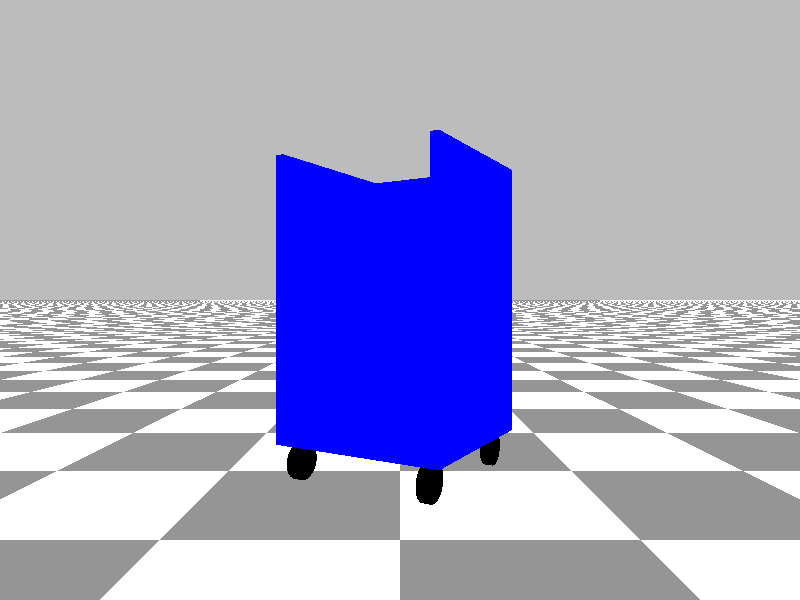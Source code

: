 #version 3.7;

#include "colors.inc"
#include "shapes.inc"

#local debugMode = 1;
#if (debugMode)
    global_settings {
        assumed_gamma 1
        charset utf8
    }
#end

// ----------------------------------------
// MobileOnWheels
// ----------------------------------------
#macro MobileOnWheels(mWidth, height, length, wheelRadius, wheelThickness, sideThickness)
    #local border = 0.1;
    #local halfW = mWidth / 2;
    #local halfL = length / 2;
    #local heightHole1 = height * 0.2;
    #local heightHole2 = height * 0.35;
    #local Wheel = cylinder {
        <0, -wheelThickness/2, 0>,
        <0, wheelThickness/2, 0>,
        wheelRadius
        rotate z * 90
    }

    union {
        object {
            Wheel
            translate <-halfW + border, wheelRadius, -halfL + border>
        }

        object {
            Wheel
            translate <-halfW + border, wheelRadius, halfL - border>
        }

        object {
            Wheel
            translate <halfW - border, wheelRadius, -halfL + border>
        }

        object {
            Wheel
            translate <halfW - border, wheelRadius, halfL - border>
        }

        difference {
            box {
                <-halfW, 2 * wheelRadius, -halfL>,
                <halfW, 2 * wheelRadius + height, halfL>
                //pigment { Blue }
            }

            #local upperY1 = 2 * wheelRadius + height + 0.01;
            #local lowerY1 = upperY1 - heightHole1;
            #local upperY2 = lowerY1 - sideThickness;
            #local lowerY2 = upperY2 - heightHole2;
            #local upperY3 = lowerY2 - sideThickness;
            #local lowerY3 = 2 * wheelRadius + sideThickness;
            union {
                box {
                    <-halfW + sideThickness, lowerY1, -halfL - 0.01>,
                    <halfW - sideThickness, upperY1, halfL - sideThickness>
                }

                box {
                    <-halfW + sideThickness, lowerY2, -halfL - 0.01>,
                    <halfW - sideThickness, upperY2, halfL - sideThickness>    
                }

                box {
                    <-halfW + sideThickness, lowerY3, -halfL - 0.01>,
                    <halfW - sideThickness, upperY3, halfL - sideThickness>    
                }
                //pigment { Yellow }
            }

            pigment { Blue }
        }
    }
#end

// ----------------------------------------
// Scene
// ----------------------------------------

#if (debugMode)
    camera {
      location <0, 0, -2.5>
      look_at <0, 0, 1>
    }

    background { White * 0.5 }

    light_source { <-1, 2, -2> color White }

    plane {
        y, -1
        texture {
            pigment { checker rgb<0.3, 0.3, 0.3> White }
        }
    }

    object {
        MobileOnWheels(1, 1.6, 1, 0.1, 0.05, 0.05)
        rotate y * 30
        translate <0, -1, 1>
    }

#end
